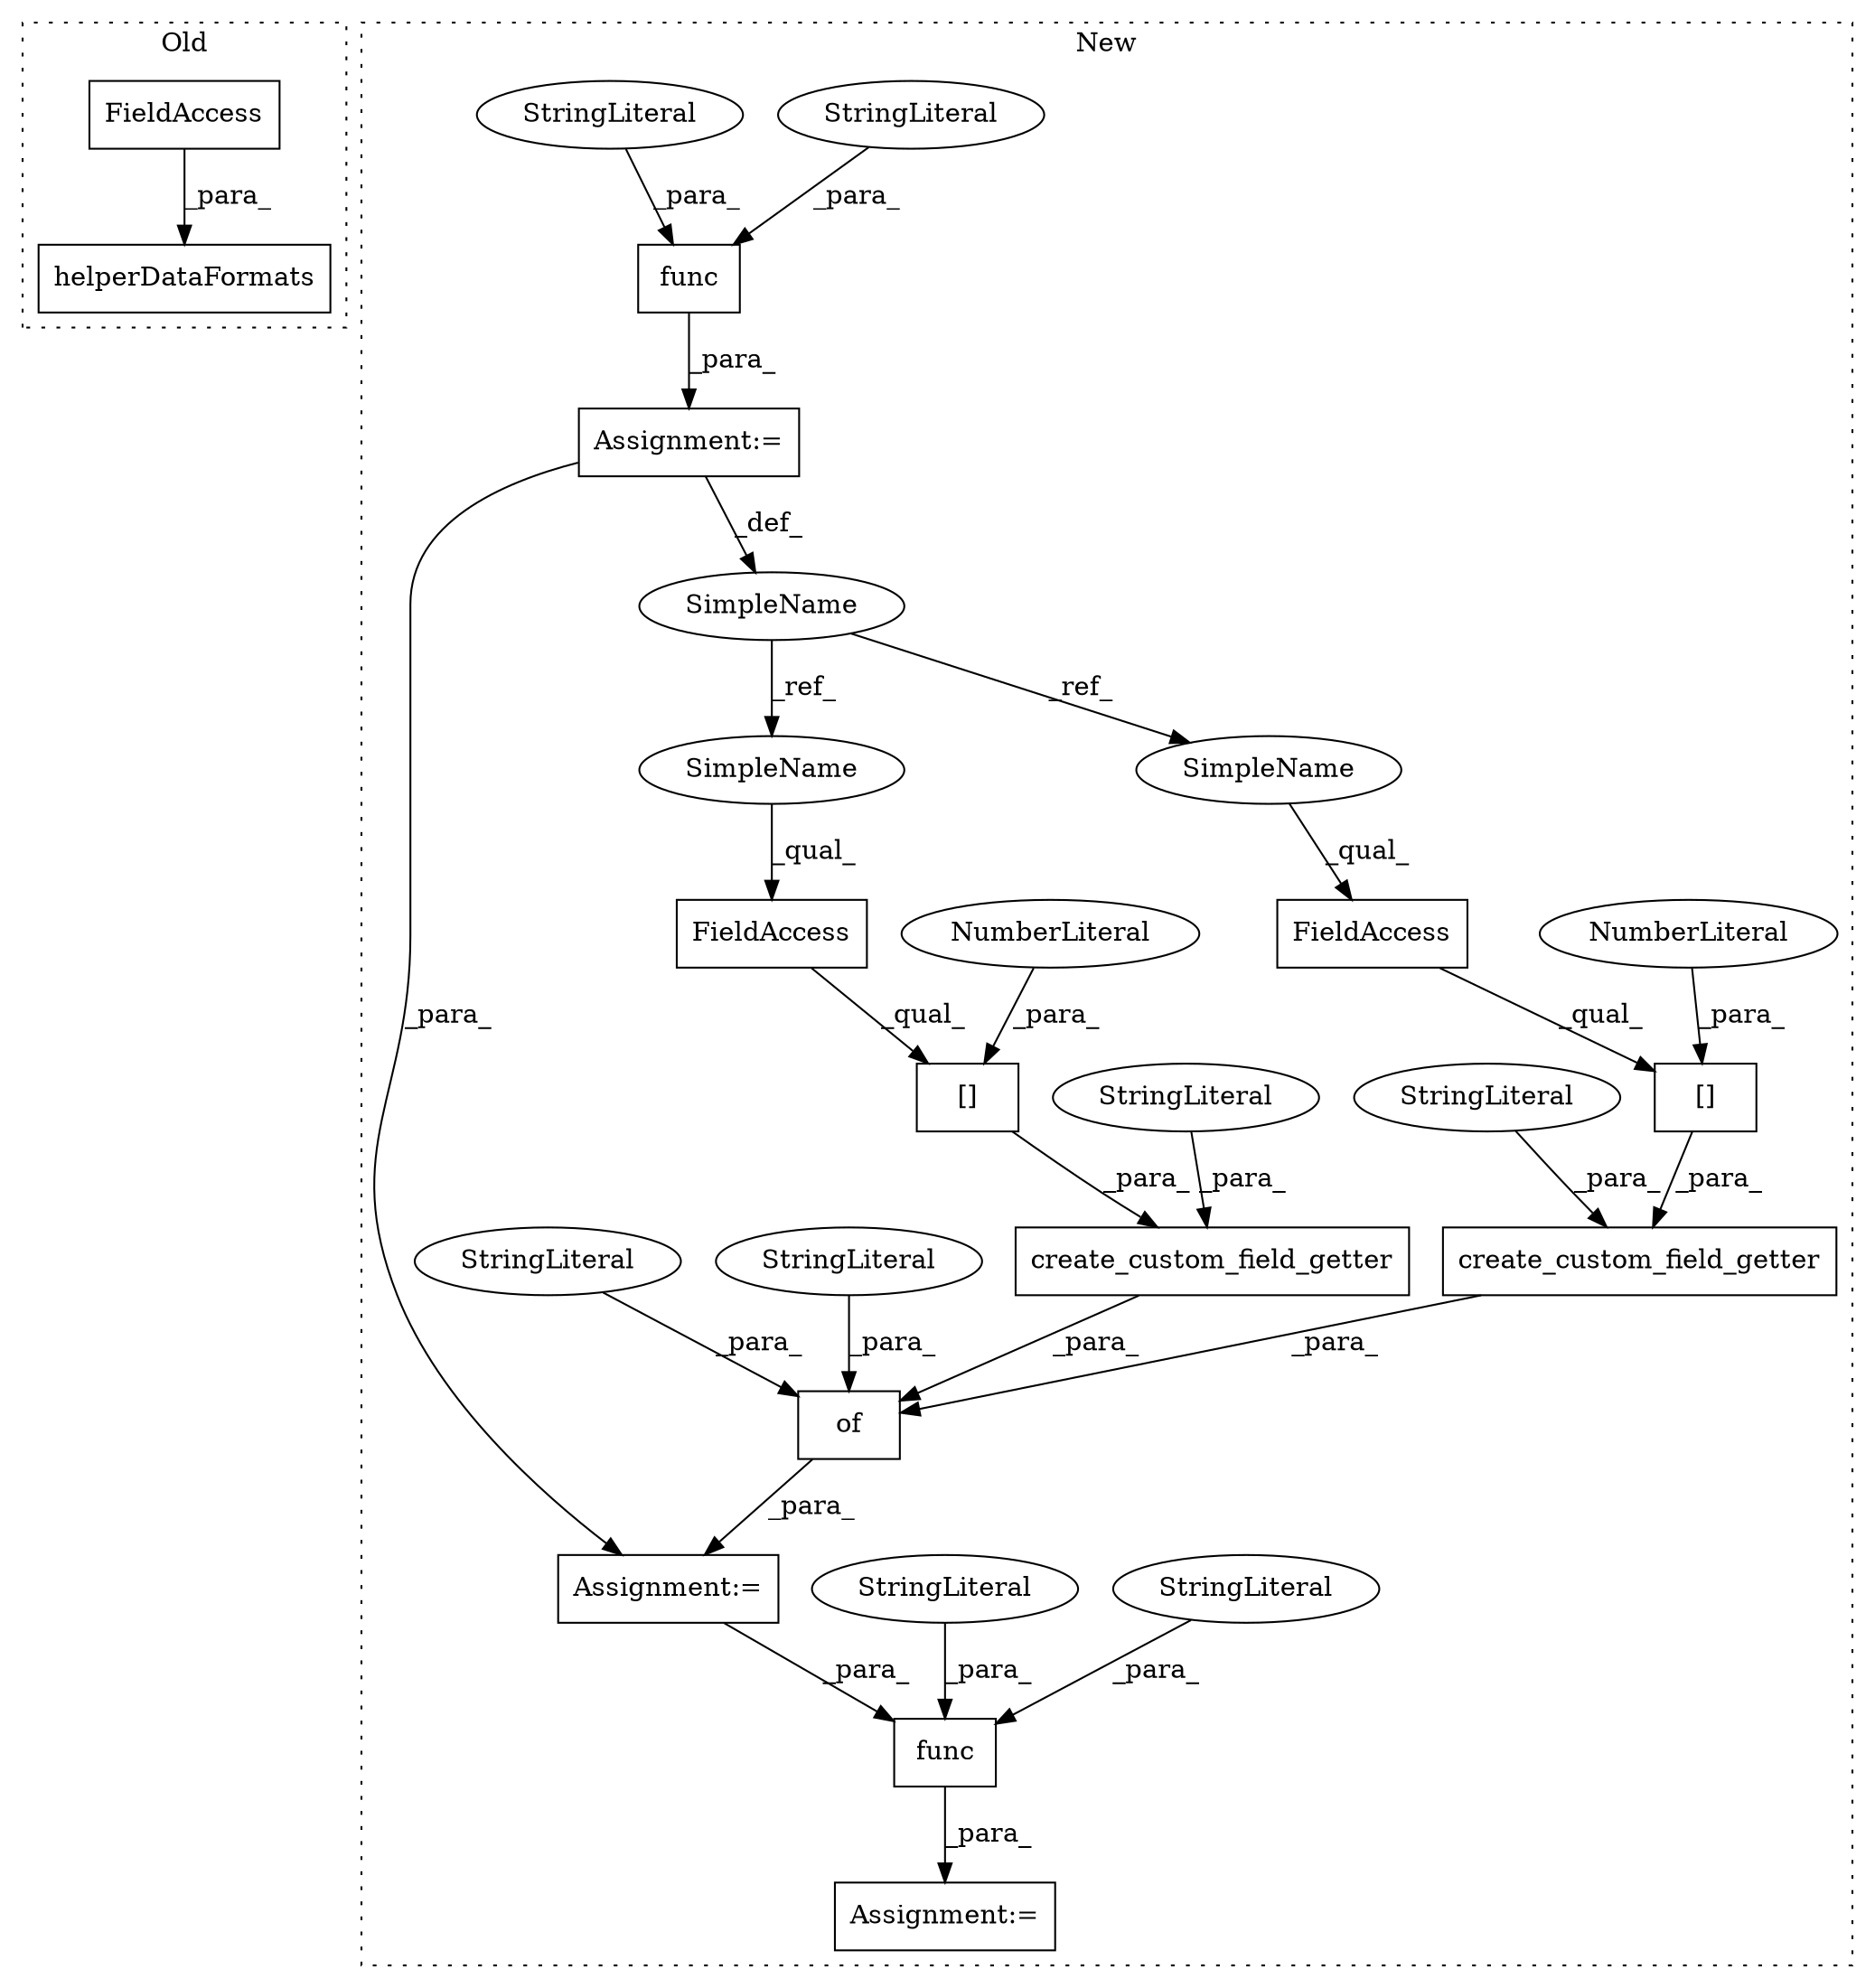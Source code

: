 digraph G {
subgraph cluster0 {
1 [label="helperDataFormats" a="32" s="11686,11710" l="18,1" shape="box"];
25 [label="FieldAccess" a="22" s="11704" l="4" shape="box"];
label = "Old";
style="dotted";
}
subgraph cluster1 {
2 [label="of" a="32" s="10294,10400" l="3,1" shape="box"];
3 [label="create_custom_field_getter" a="32" s="10353,10399" l="27,1" shape="box"];
4 [label="func" a="32" s="10144,10164" l="5,1" shape="box"];
5 [label="create_custom_field_getter" a="32" s="10301,10347" l="27,1" shape="box"];
6 [label="func" a="32" s="10413,10447" l="5,1" shape="box"];
7 [label="Assignment:=" a="7" s="10289" l="1" shape="box"];
8 [label="StringLiteral" a="45" s="10149" l="7" shape="ellipse"];
9 [label="Assignment:=" a="7" s="10412" l="1" shape="box"];
10 [label="StringLiteral" a="45" s="10157" l="7" shape="ellipse"];
11 [label="StringLiteral" a="45" s="10344" l="3" shape="ellipse"];
12 [label="StringLiteral" a="45" s="10349" l="3" shape="ellipse"];
13 [label="StringLiteral" a="45" s="10396" l="3" shape="ellipse"];
14 [label="StringLiteral" a="45" s="10426" l="7" shape="ellipse"];
15 [label="StringLiteral" a="45" s="10297" l="3" shape="ellipse"];
16 [label="Assignment:=" a="7" s="10143" l="1" shape="box"];
17 [label="StringLiteral" a="45" s="10418" l="7" shape="ellipse"];
18 [label="[]" a="2" s="10328,10342" l="13,1" shape="box"];
19 [label="NumberLiteral" a="34" s="10341" l="1" shape="ellipse"];
20 [label="[]" a="2" s="10380,10394" l="13,1" shape="box"];
21 [label="NumberLiteral" a="34" s="10393" l="1" shape="ellipse"];
22 [label="FieldAccess" a="22" s="10328" l="12" shape="box"];
23 [label="SimpleName" a="42" s="10138" l="5" shape="ellipse"];
24 [label="FieldAccess" a="22" s="10380" l="12" shape="box"];
26 [label="SimpleName" a="42" s="10328" l="5" shape="ellipse"];
27 [label="SimpleName" a="42" s="10380" l="5" shape="ellipse"];
label = "New";
style="dotted";
}
2 -> 7 [label="_para_"];
3 -> 2 [label="_para_"];
4 -> 16 [label="_para_"];
5 -> 2 [label="_para_"];
6 -> 9 [label="_para_"];
7 -> 6 [label="_para_"];
8 -> 4 [label="_para_"];
10 -> 4 [label="_para_"];
11 -> 5 [label="_para_"];
12 -> 2 [label="_para_"];
13 -> 3 [label="_para_"];
14 -> 6 [label="_para_"];
15 -> 2 [label="_para_"];
16 -> 23 [label="_def_"];
16 -> 7 [label="_para_"];
17 -> 6 [label="_para_"];
18 -> 5 [label="_para_"];
19 -> 18 [label="_para_"];
20 -> 3 [label="_para_"];
21 -> 20 [label="_para_"];
22 -> 18 [label="_qual_"];
23 -> 26 [label="_ref_"];
23 -> 27 [label="_ref_"];
24 -> 20 [label="_qual_"];
25 -> 1 [label="_para_"];
26 -> 22 [label="_qual_"];
27 -> 24 [label="_qual_"];
}